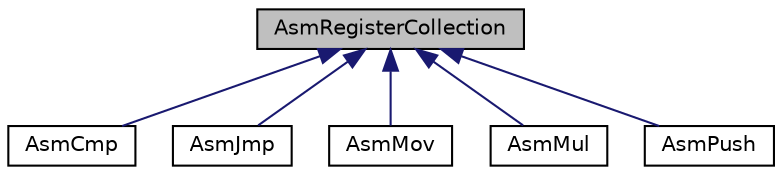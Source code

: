 digraph "AsmRegisterCollection"
{
  edge [fontname="Helvetica",fontsize="10",labelfontname="Helvetica",labelfontsize="10"];
  node [fontname="Helvetica",fontsize="10",shape=record];
  Node1 [label="AsmRegisterCollection",height=0.2,width=0.4,color="black", fillcolor="grey75", style="filled", fontcolor="black"];
  Node1 -> Node2 [dir="back",color="midnightblue",fontsize="10",style="solid",fontname="Helvetica"];
  Node2 [label="AsmCmp",height=0.2,width=0.4,color="black", fillcolor="white", style="filled",URL="$class_asm_cmp.html"];
  Node1 -> Node3 [dir="back",color="midnightblue",fontsize="10",style="solid",fontname="Helvetica"];
  Node3 [label="AsmJmp",height=0.2,width=0.4,color="black", fillcolor="white", style="filled",URL="$class_asm_jmp.html"];
  Node1 -> Node4 [dir="back",color="midnightblue",fontsize="10",style="solid",fontname="Helvetica"];
  Node4 [label="AsmMov",height=0.2,width=0.4,color="black", fillcolor="white", style="filled",URL="$class_asm_mov.html"];
  Node1 -> Node5 [dir="back",color="midnightblue",fontsize="10",style="solid",fontname="Helvetica"];
  Node5 [label="AsmMul",height=0.2,width=0.4,color="black", fillcolor="white", style="filled",URL="$class_asm_mul.html"];
  Node1 -> Node6 [dir="back",color="midnightblue",fontsize="10",style="solid",fontname="Helvetica"];
  Node6 [label="AsmPush",height=0.2,width=0.4,color="black", fillcolor="white", style="filled",URL="$class_asm_push.html"];
}
